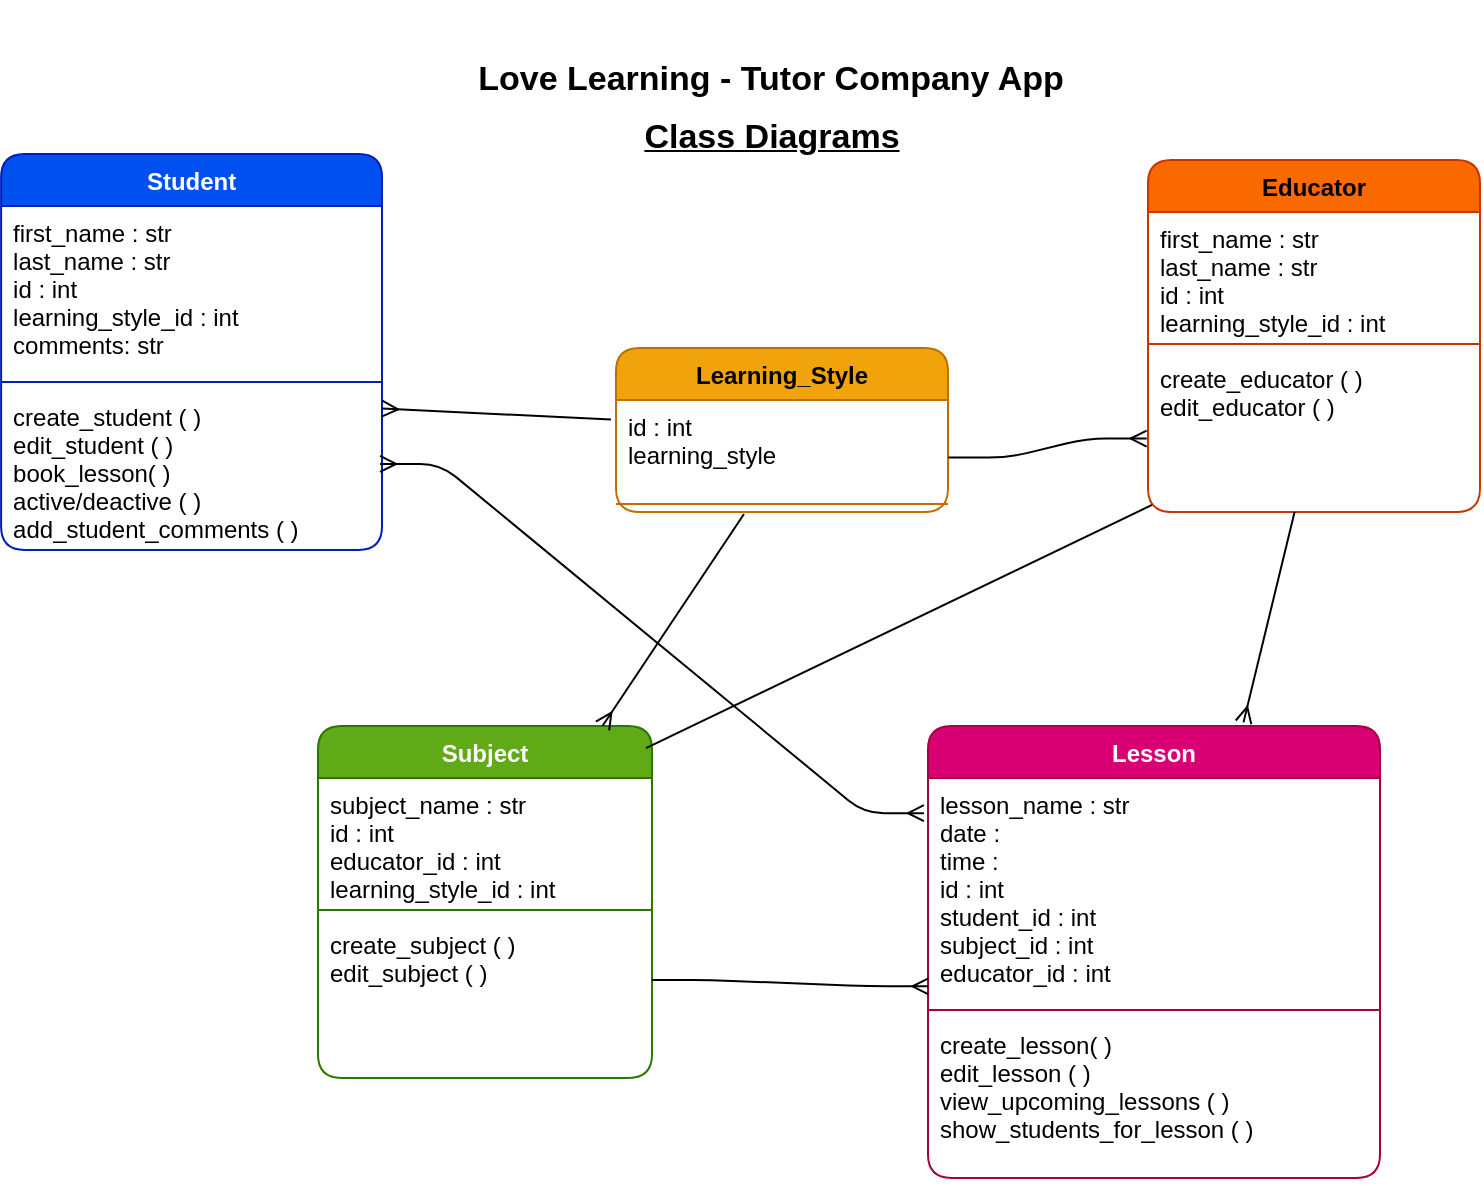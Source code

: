 <mxfile>
    <diagram id="wywkAeMuikm1OvbeZ2Ad" name="Page-1">
        <mxGraphModel dx="1621" dy="1847" grid="0" gridSize="10" guides="1" tooltips="1" connect="1" arrows="1" fold="1" page="1" pageScale="1" pageWidth="827" pageHeight="1169" background="#ffffff" math="0" shadow="0">
            <root>
                <mxCell id="0"/>
                <mxCell id="1" parent="0"/>
                <mxCell id="109" value="Student" style="swimlane;fontStyle=1;align=center;verticalAlign=top;childLayout=stackLayout;horizontal=1;startSize=26;horizontalStack=0;resizeParent=1;resizeParentMax=0;resizeLast=0;collapsible=1;marginBottom=0;rounded=1;fontColor=#ffffff;fillColor=#0050ef;strokeColor=#001DBC;" parent="1" vertex="1">
                    <mxGeometry x="-798.45" y="-1092" width="190.45" height="198" as="geometry"/>
                </mxCell>
                <mxCell id="110" value="first_name : str&#10;last_name : str&#10;id : int&#10;learning_style_id : int&#10;comments: str&#10;" style="text;strokeColor=none;fillColor=none;align=left;verticalAlign=top;spacingLeft=4;spacingRight=4;overflow=hidden;rotatable=0;points=[[0,0.5],[1,0.5]];portConstraint=eastwest;rounded=1;fontColor=#000000;" parent="109" vertex="1">
                    <mxGeometry y="26" width="190.45" height="84" as="geometry"/>
                </mxCell>
                <mxCell id="111" value="" style="line;strokeWidth=1;fillColor=none;align=left;verticalAlign=middle;spacingTop=-1;spacingLeft=3;spacingRight=3;rotatable=0;labelPosition=right;points=[];portConstraint=eastwest;strokeColor=inherit;rounded=1;fontColor=#000000;" parent="109" vertex="1">
                    <mxGeometry y="110" width="190.45" height="8" as="geometry"/>
                </mxCell>
                <mxCell id="112" value="create_student ( )&#10;edit_student ( )&#10;book_lesson( )&#10;active/deactive ( )&#10;add_student_comments ( )&#10;" style="text;strokeColor=none;fillColor=none;align=left;verticalAlign=top;spacingLeft=4;spacingRight=4;overflow=hidden;rotatable=0;points=[[0,0.5],[1,0.5]];portConstraint=eastwest;rounded=1;fontColor=#000000;" parent="109" vertex="1">
                    <mxGeometry y="118" width="190.45" height="80" as="geometry"/>
                </mxCell>
                <mxCell id="117" value="&lt;p style=&quot;line-height: 160%; font-size: 17px;&quot;&gt;Love Learning - Tutor Company App&lt;/p&gt;" style="text;html=1;strokeColor=none;fillColor=none;align=center;verticalAlign=middle;whiteSpace=wrap;rounded=1;fontStyle=1;fontSize=17;fontColor=#000000;" parent="1" vertex="1">
                    <mxGeometry x="-567" y="-1169" width="307" height="77" as="geometry"/>
                </mxCell>
                <mxCell id="118" value="Class Diagrams" style="text;html=1;strokeColor=none;fillColor=none;align=center;verticalAlign=middle;whiteSpace=wrap;rounded=1;fontSize=17;fontStyle=5;fontColor=#000000;" parent="1" vertex="1">
                    <mxGeometry x="-524" y="-1126" width="222" height="52" as="geometry"/>
                </mxCell>
                <mxCell id="125" value="Subject" style="swimlane;fontStyle=1;align=center;verticalAlign=top;childLayout=stackLayout;horizontal=1;startSize=26;horizontalStack=0;resizeParent=1;resizeParentMax=0;resizeLast=0;collapsible=1;marginBottom=0;rounded=1;fontColor=#ffffff;fillColor=#60a917;strokeColor=#2D7600;" parent="1" vertex="1">
                    <mxGeometry x="-640" y="-806" width="167" height="176" as="geometry"/>
                </mxCell>
                <mxCell id="126" value="subject_name : str&#10;id : int&#10;educator_id : int&#10;learning_style_id : int" style="text;strokeColor=none;fillColor=none;align=left;verticalAlign=top;spacingLeft=4;spacingRight=4;overflow=hidden;rotatable=0;points=[[0,0.5],[1,0.5]];portConstraint=eastwest;rounded=1;fontColor=#000000;" parent="125" vertex="1">
                    <mxGeometry y="26" width="167" height="62" as="geometry"/>
                </mxCell>
                <mxCell id="127" value="" style="line;strokeWidth=1;fillColor=none;align=left;verticalAlign=middle;spacingTop=-1;spacingLeft=3;spacingRight=3;rotatable=0;labelPosition=right;points=[];portConstraint=eastwest;strokeColor=inherit;rounded=1;fontColor=#000000;" parent="125" vertex="1">
                    <mxGeometry y="88" width="167" height="8" as="geometry"/>
                </mxCell>
                <mxCell id="128" value="create_subject ( )&#10;edit_subject ( )&#10;" style="text;strokeColor=none;fillColor=none;align=left;verticalAlign=top;spacingLeft=4;spacingRight=4;overflow=hidden;rotatable=0;points=[[0,0.5],[1,0.5]];portConstraint=eastwest;rounded=1;fontColor=#000000;" parent="125" vertex="1">
                    <mxGeometry y="96" width="167" height="80" as="geometry"/>
                </mxCell>
                <mxCell id="131" value="Educator" style="swimlane;fontStyle=1;align=center;verticalAlign=top;childLayout=stackLayout;horizontal=1;startSize=26;horizontalStack=0;resizeParent=1;resizeParentMax=0;resizeLast=0;collapsible=1;marginBottom=0;rounded=1;fontColor=#000000;fillColor=#fa6800;strokeColor=#C73500;" parent="1" vertex="1">
                    <mxGeometry x="-225" y="-1089" width="166" height="176" as="geometry"/>
                </mxCell>
                <mxCell id="132" value="first_name : str&#10;last_name : str&#10;id : int&#10;learning_style_id : int" style="text;strokeColor=none;fillColor=none;align=left;verticalAlign=top;spacingLeft=4;spacingRight=4;overflow=hidden;rotatable=0;points=[[0,0.5],[1,0.5]];portConstraint=eastwest;rounded=1;fontColor=#000000;" parent="131" vertex="1">
                    <mxGeometry y="26" width="166" height="62" as="geometry"/>
                </mxCell>
                <mxCell id="133" value="" style="line;strokeWidth=1;fillColor=none;align=left;verticalAlign=middle;spacingTop=-1;spacingLeft=3;spacingRight=3;rotatable=0;labelPosition=right;points=[];portConstraint=eastwest;strokeColor=inherit;rounded=1;fontColor=#000000;" parent="131" vertex="1">
                    <mxGeometry y="88" width="166" height="8" as="geometry"/>
                </mxCell>
                <mxCell id="134" value="create_educator ( )&#10;edit_educator ( )&#10;" style="text;strokeColor=none;fillColor=none;align=left;verticalAlign=top;spacingLeft=4;spacingRight=4;overflow=hidden;rotatable=0;points=[[0,0.5],[1,0.5]];portConstraint=eastwest;rounded=1;fontColor=#000000;" parent="131" vertex="1">
                    <mxGeometry y="96" width="166" height="80" as="geometry"/>
                </mxCell>
                <mxCell id="135" value="Lesson" style="swimlane;fontStyle=1;align=center;verticalAlign=top;childLayout=stackLayout;horizontal=1;startSize=26;horizontalStack=0;resizeParent=1;resizeParentMax=0;resizeLast=0;collapsible=1;marginBottom=0;rounded=1;fontColor=#ffffff;fillColor=#d80073;strokeColor=#A50040;" parent="1" vertex="1">
                    <mxGeometry x="-335" y="-806" width="226" height="226" as="geometry"/>
                </mxCell>
                <mxCell id="136" value="lesson_name : str&#10;date : &#10;time : &#10;id : int&#10;student_id : int&#10;subject_id : int&#10;educator_id : int" style="text;strokeColor=none;fillColor=none;align=left;verticalAlign=top;spacingLeft=4;spacingRight=4;overflow=hidden;rotatable=0;points=[[0,0.5],[1,0.5]];portConstraint=eastwest;rounded=1;fontColor=#000000;" parent="135" vertex="1">
                    <mxGeometry y="26" width="226" height="112" as="geometry"/>
                </mxCell>
                <mxCell id="137" value="" style="line;strokeWidth=1;fillColor=none;align=left;verticalAlign=middle;spacingTop=-1;spacingLeft=3;spacingRight=3;rotatable=0;labelPosition=right;points=[];portConstraint=eastwest;strokeColor=inherit;rounded=1;fontColor=#000000;" parent="135" vertex="1">
                    <mxGeometry y="138" width="226" height="8" as="geometry"/>
                </mxCell>
                <mxCell id="138" value="create_lesson( )&#10;edit_lesson ( )&#10;view_upcoming_lessons ( )&#10;show_students_for_lesson ( )&#10;&#10;" style="text;strokeColor=none;fillColor=none;align=left;verticalAlign=top;spacingLeft=4;spacingRight=4;overflow=hidden;rotatable=0;points=[[0,0.5],[1,0.5]];portConstraint=eastwest;rounded=1;fontColor=#000000;" parent="135" vertex="1">
                    <mxGeometry y="146" width="226" height="80" as="geometry"/>
                </mxCell>
                <mxCell id="162" style="html=1;fontSize=17;endArrow=ERmany;endFill=0;fontColor=#000000;strokeColor=#000000;" parent="1" target="125" edge="1">
                    <mxGeometry relative="1" as="geometry">
                        <mxPoint x="-510.833" y="-815.667" as="targetPoint"/>
                        <mxPoint x="-427" y="-912" as="sourcePoint"/>
                    </mxGeometry>
                </mxCell>
                <mxCell id="143" value="Learning_Style" style="swimlane;fontStyle=1;align=center;verticalAlign=top;childLayout=stackLayout;horizontal=1;startSize=26;horizontalStack=0;resizeParent=1;resizeParentMax=0;resizeLast=0;collapsible=1;marginBottom=0;rounded=1;fillColor=#f0a30a;strokeColor=#BD7000;fontColor=#000000;" parent="1" vertex="1">
                    <mxGeometry x="-491" y="-995" width="166" height="82" as="geometry"/>
                </mxCell>
                <mxCell id="144" value="id : int&#10;learning_style" style="text;strokeColor=none;fillColor=none;align=left;verticalAlign=top;spacingLeft=4;spacingRight=4;overflow=hidden;rotatable=0;points=[[0,0.5],[1,0.5]];portConstraint=eastwest;rounded=1;fontColor=#000000;" parent="143" vertex="1">
                    <mxGeometry y="26" width="166" height="48" as="geometry"/>
                </mxCell>
                <mxCell id="145" value="" style="line;strokeWidth=1;fillColor=none;align=left;verticalAlign=middle;spacingTop=-1;spacingLeft=3;spacingRight=3;rotatable=0;labelPosition=right;points=[];portConstraint=eastwest;strokeColor=inherit;rounded=1;fontColor=#000000;" parent="143" vertex="1">
                    <mxGeometry y="74" width="166" height="8" as="geometry"/>
                </mxCell>
                <mxCell id="158" style="edgeStyle=entityRelationEdgeStyle;html=1;exitX=1.001;exitY=0.6;exitDx=0;exitDy=0;entryX=-0.004;entryY=0.541;entryDx=0;entryDy=0;fontSize=17;endArrow=ERmany;endFill=0;exitPerimeter=0;entryPerimeter=0;fontColor=#000000;strokeColor=#000000;" parent="1" source="144" target="134" edge="1">
                    <mxGeometry relative="1" as="geometry"/>
                </mxCell>
                <mxCell id="160" style="html=1;fontSize=17;endArrow=ERmany;endFill=0;exitX=-0.015;exitY=0.203;exitDx=0;exitDy=0;exitPerimeter=0;entryX=1;entryY=0.116;entryDx=0;entryDy=0;entryPerimeter=0;fontColor=#000000;strokeColor=#000000;" parent="1" source="144" target="112" edge="1">
                    <mxGeometry relative="1" as="geometry">
                        <mxPoint x="-582.5" y="-945.667" as="targetPoint"/>
                        <mxPoint x="-521" y="-982" as="sourcePoint"/>
                    </mxGeometry>
                </mxCell>
                <mxCell id="163" value="" style="endArrow=none;html=1;fontSize=17;entryX=0.012;entryY=0.956;entryDx=0;entryDy=0;exitX=0.982;exitY=0.063;exitDx=0;exitDy=0;exitPerimeter=0;entryPerimeter=0;fontColor=#000000;strokeColor=#000000;" parent="1" source="125" target="134" edge="1">
                    <mxGeometry width="50" height="50" relative="1" as="geometry">
                        <mxPoint x="-471" y="-804" as="sourcePoint"/>
                        <mxPoint x="-189" y="-921" as="targetPoint"/>
                    </mxGeometry>
                </mxCell>
                <mxCell id="164" style="html=1;fontSize=17;endArrow=ERmany;endFill=0;entryX=0.698;entryY=-0.008;entryDx=0;entryDy=0;entryPerimeter=0;fontColor=#000000;strokeColor=#000000;" parent="1" source="134" target="135" edge="1">
                    <mxGeometry relative="1" as="geometry">
                        <mxPoint x="-179.167" y="-810.667" as="targetPoint"/>
                    </mxGeometry>
                </mxCell>
                <mxCell id="165" style="edgeStyle=entityRelationEdgeStyle;html=1;fontSize=17;endArrow=ERmany;endFill=0;startArrow=ERmany;startFill=0;entryX=-0.009;entryY=0.157;entryDx=0;entryDy=0;entryPerimeter=0;exitX=0.995;exitY=0.462;exitDx=0;exitDy=0;exitPerimeter=0;fontColor=#000000;strokeColor=#000000;" parent="1" source="112" target="136" edge="1">
                    <mxGeometry relative="1" as="geometry">
                        <mxPoint x="-344.167" y="-772.333" as="targetPoint"/>
                    </mxGeometry>
                </mxCell>
                <mxCell id="166" style="edgeStyle=entityRelationEdgeStyle;html=1;entryX=0.001;entryY=0.93;entryDx=0;entryDy=0;entryPerimeter=0;fontSize=17;startArrow=none;startFill=0;endArrow=ERmany;endFill=0;exitX=0.999;exitY=0.388;exitDx=0;exitDy=0;exitPerimeter=0;fontColor=#000000;strokeColor=#000000;" parent="1" source="128" target="136" edge="1">
                    <mxGeometry relative="1" as="geometry"/>
                </mxCell>
            </root>
        </mxGraphModel>
    </diagram>
</mxfile>